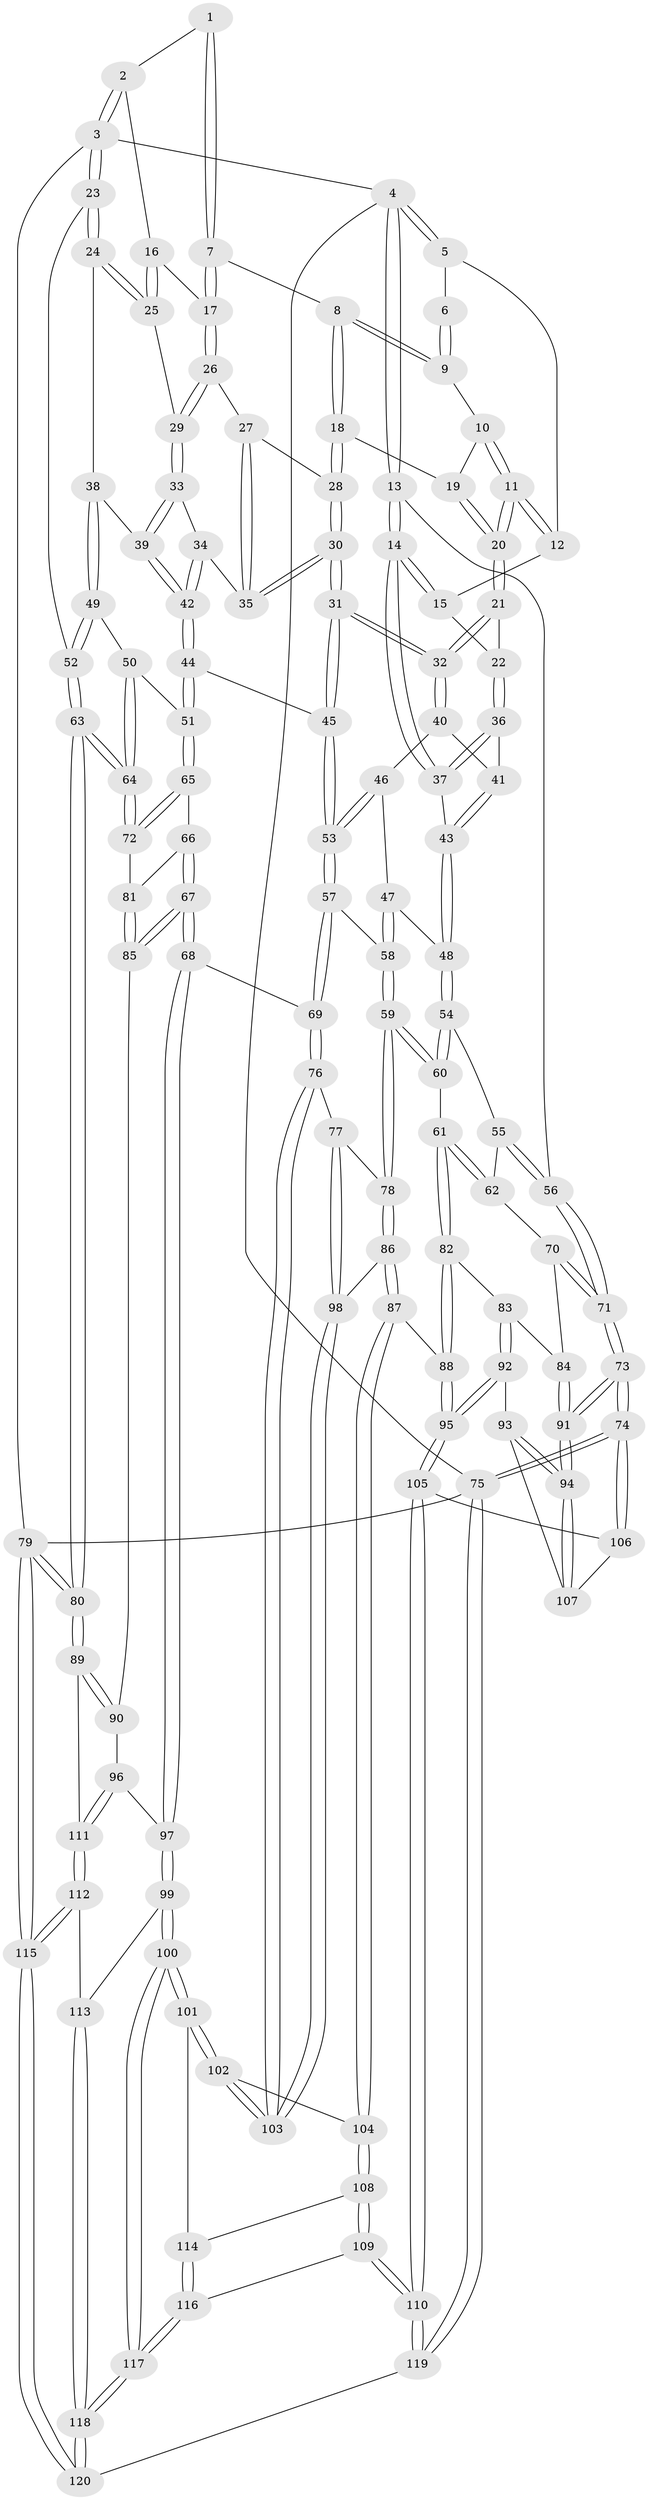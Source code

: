 // Generated by graph-tools (version 1.1) at 2025/38/03/09/25 02:38:32]
// undirected, 120 vertices, 297 edges
graph export_dot {
graph [start="1"]
  node [color=gray90,style=filled];
  1 [pos="+0.6411247754056505+0"];
  2 [pos="+0.8694143090841238+0"];
  3 [pos="+1+0"];
  4 [pos="+0+0"];
  5 [pos="+0.3098177676937488+0"];
  6 [pos="+0.5071021837294272+0"];
  7 [pos="+0.623849357142883+0.04600855543580428"];
  8 [pos="+0.5656659746044547+0.07410100255775724"];
  9 [pos="+0.5011669778667094+0"];
  10 [pos="+0.4757068558521688+0.024968148955149767"];
  11 [pos="+0.4187249095557207+0.08526486841174277"];
  12 [pos="+0.30849380674308646+0"];
  13 [pos="+0+0.1423005581444949"];
  14 [pos="+0+0.14488473043507757"];
  15 [pos="+0.26546541846853255+0.014918119293033591"];
  16 [pos="+0.8080435156346045+0.01327084870929998"];
  17 [pos="+0.6627797348750935+0.07822494337232327"];
  18 [pos="+0.5500543271895761+0.09450029495215624"];
  19 [pos="+0.5490646563752651+0.09449178735169694"];
  20 [pos="+0.4118575986697885+0.13003802369924236"];
  21 [pos="+0.3997334006151331+0.1485524266532791"];
  22 [pos="+0.28579297225917977+0.11973234157189577"];
  23 [pos="+1+0.17930978288201863"];
  24 [pos="+0.8870230321778789+0.1582038955537258"];
  25 [pos="+0.8245738932844996+0.10201319629999535"];
  26 [pos="+0.6688116742257912+0.1207377206436103"];
  27 [pos="+0.639789281630308+0.1412428744783309"];
  28 [pos="+0.5641148283741503+0.1335317933837862"];
  29 [pos="+0.7282946517900908+0.16958738071343357"];
  30 [pos="+0.5364073048146681+0.30670101677145967"];
  31 [pos="+0.52586065670253+0.3227486856094465"];
  32 [pos="+0.4343490938631336+0.24783177028955206"];
  33 [pos="+0.7242930897715935+0.19380670983539947"];
  34 [pos="+0.6799811572269421+0.21790767933912053"];
  35 [pos="+0.6095574172681509+0.24562321930390654"];
  36 [pos="+0.22069663792646604+0.17131126418139195"];
  37 [pos="+0+0.1656911448397511"];
  38 [pos="+0.825453078830337+0.27791063023346285"];
  39 [pos="+0.7705457022857817+0.26550008616814613"];
  40 [pos="+0.38124647154397406+0.26595940522727607"];
  41 [pos="+0.25476254716733693+0.2568876094495382"];
  42 [pos="+0.7142708636226126+0.3120366352602435"];
  43 [pos="+0.2315128986909423+0.33493214371129365"];
  44 [pos="+0.6254124361078902+0.40313171965019845"];
  45 [pos="+0.5406362734204846+0.382999027310392"];
  46 [pos="+0.3219818501245655+0.33044766428457795"];
  47 [pos="+0.2810275206817435+0.36895340283956274"];
  48 [pos="+0.237037412851084+0.3651561867639236"];
  49 [pos="+0.8335056917489343+0.2931222704787442"];
  50 [pos="+0.8090683176496295+0.4307626707167891"];
  51 [pos="+0.6968076631498564+0.44887559966797785"];
  52 [pos="+1+0.3665902080637985"];
  53 [pos="+0.4967406783502287+0.4389125526829938"];
  54 [pos="+0.21362252793051145+0.3946750358515822"];
  55 [pos="+0.054058987953883746+0.407495115103874"];
  56 [pos="+0+0.2418328845023894"];
  57 [pos="+0.4877783401930266+0.4506803525954307"];
  58 [pos="+0.4378362756450458+0.47211155514766917"];
  59 [pos="+0.3356525598488402+0.5706501697073953"];
  60 [pos="+0.25388008961088465+0.5668248589757416"];
  61 [pos="+0.24718869804783433+0.5702270798671703"];
  62 [pos="+0.09076968391787923+0.5009196841876384"];
  63 [pos="+1+0.5527550306447185"];
  64 [pos="+1+0.5412165014569703"];
  65 [pos="+0.7088706592127164+0.5512981087388139"];
  66 [pos="+0.706903419598753+0.5654095174926681"];
  67 [pos="+0.6383613964680417+0.6877461440913795"];
  68 [pos="+0.6251517924520037+0.6969868497306531"];
  69 [pos="+0.5859024194218352+0.695149492035276"];
  70 [pos="+0.04944609427256706+0.5860241929907561"];
  71 [pos="+0+0.5998470173663633"];
  72 [pos="+0.932015352435582+0.5706431967412514"];
  73 [pos="+0+1"];
  74 [pos="+0+1"];
  75 [pos="+0+1"];
  76 [pos="+0.579918534489354+0.6990902771717951"];
  77 [pos="+0.562726390375528+0.6964441943958565"];
  78 [pos="+0.37563955971909846+0.6662117393700215"];
  79 [pos="+1+1"];
  80 [pos="+1+0.7061264648693295"];
  81 [pos="+0.8099910192660854+0.6289574298766298"];
  82 [pos="+0.1923687932353254+0.6440997402824414"];
  83 [pos="+0.16816623610156917+0.6590219327669397"];
  84 [pos="+0.10774332863014914+0.6623386143189398"];
  85 [pos="+0.77814796750628+0.6924873896533673"];
  86 [pos="+0.351963447413432+0.7610507008373324"];
  87 [pos="+0.34462695541487115+0.7692407147328622"];
  88 [pos="+0.3011086495682283+0.7891072638043576"];
  89 [pos="+0.9114222811951084+0.7920733097791569"];
  90 [pos="+0.8098705191159313+0.7263078249535915"];
  91 [pos="+0+0.8933696375618682"];
  92 [pos="+0.17457313113739273+0.7915813771507372"];
  93 [pos="+0.16575683697446375+0.7983184236818638"];
  94 [pos="+0+0.8868510528306651"];
  95 [pos="+0.28568875292786583+0.8063306173647097"];
  96 [pos="+0.7005588358396712+0.8071064309174704"];
  97 [pos="+0.6909173929123298+0.8085911803072716"];
  98 [pos="+0.37351397227422256+0.7666226404022735"];
  99 [pos="+0.687982560292235+0.8555515214283143"];
  100 [pos="+0.5600443338992624+0.9269837293648044"];
  101 [pos="+0.5224117842254304+0.8359806317885562"];
  102 [pos="+0.5167375368686884+0.8086932865179468"];
  103 [pos="+0.516905415170059+0.8055384639822445"];
  104 [pos="+0.40044823228379756+0.8637856771771488"];
  105 [pos="+0.27525836547979304+0.9104070987232136"];
  106 [pos="+0.1984107803045418+0.8828935470427222"];
  107 [pos="+0.1918904792304206+0.8770247168929056"];
  108 [pos="+0.39916774484117207+0.8900225146729733"];
  109 [pos="+0.32280631392516546+0.9480920807032055"];
  110 [pos="+0.2903175302927593+0.9669442839578594"];
  111 [pos="+0.8906663311792259+0.8122540197289148"];
  112 [pos="+0.814432745143501+0.9520652109581882"];
  113 [pos="+0.7328687711670638+0.9102808183079635"];
  114 [pos="+0.42460416888951447+0.9023585491273086"];
  115 [pos="+0.8973978615662668+1"];
  116 [pos="+0.4630299344192322+0.9492384718431985"];
  117 [pos="+0.5436324476607868+1"];
  118 [pos="+0.5500562550038972+1"];
  119 [pos="+0.23146654922813367+1"];
  120 [pos="+0.5422593802224388+1"];
  1 -- 2;
  1 -- 7;
  1 -- 7;
  2 -- 3;
  2 -- 3;
  2 -- 16;
  3 -- 4;
  3 -- 23;
  3 -- 23;
  3 -- 79;
  4 -- 5;
  4 -- 5;
  4 -- 13;
  4 -- 13;
  4 -- 75;
  5 -- 6;
  5 -- 12;
  6 -- 9;
  6 -- 9;
  7 -- 8;
  7 -- 17;
  7 -- 17;
  8 -- 9;
  8 -- 9;
  8 -- 18;
  8 -- 18;
  9 -- 10;
  10 -- 11;
  10 -- 11;
  10 -- 19;
  11 -- 12;
  11 -- 12;
  11 -- 20;
  11 -- 20;
  12 -- 15;
  13 -- 14;
  13 -- 14;
  13 -- 56;
  14 -- 15;
  14 -- 15;
  14 -- 37;
  14 -- 37;
  15 -- 22;
  16 -- 17;
  16 -- 25;
  16 -- 25;
  17 -- 26;
  17 -- 26;
  18 -- 19;
  18 -- 28;
  18 -- 28;
  19 -- 20;
  19 -- 20;
  20 -- 21;
  20 -- 21;
  21 -- 22;
  21 -- 32;
  21 -- 32;
  22 -- 36;
  22 -- 36;
  23 -- 24;
  23 -- 24;
  23 -- 52;
  24 -- 25;
  24 -- 25;
  24 -- 38;
  25 -- 29;
  26 -- 27;
  26 -- 29;
  26 -- 29;
  27 -- 28;
  27 -- 35;
  27 -- 35;
  28 -- 30;
  28 -- 30;
  29 -- 33;
  29 -- 33;
  30 -- 31;
  30 -- 31;
  30 -- 35;
  30 -- 35;
  31 -- 32;
  31 -- 32;
  31 -- 45;
  31 -- 45;
  32 -- 40;
  32 -- 40;
  33 -- 34;
  33 -- 39;
  33 -- 39;
  34 -- 35;
  34 -- 42;
  34 -- 42;
  36 -- 37;
  36 -- 37;
  36 -- 41;
  37 -- 43;
  38 -- 39;
  38 -- 49;
  38 -- 49;
  39 -- 42;
  39 -- 42;
  40 -- 41;
  40 -- 46;
  41 -- 43;
  41 -- 43;
  42 -- 44;
  42 -- 44;
  43 -- 48;
  43 -- 48;
  44 -- 45;
  44 -- 51;
  44 -- 51;
  45 -- 53;
  45 -- 53;
  46 -- 47;
  46 -- 53;
  46 -- 53;
  47 -- 48;
  47 -- 58;
  47 -- 58;
  48 -- 54;
  48 -- 54;
  49 -- 50;
  49 -- 52;
  49 -- 52;
  50 -- 51;
  50 -- 64;
  50 -- 64;
  51 -- 65;
  51 -- 65;
  52 -- 63;
  52 -- 63;
  53 -- 57;
  53 -- 57;
  54 -- 55;
  54 -- 60;
  54 -- 60;
  55 -- 56;
  55 -- 56;
  55 -- 62;
  56 -- 71;
  56 -- 71;
  57 -- 58;
  57 -- 69;
  57 -- 69;
  58 -- 59;
  58 -- 59;
  59 -- 60;
  59 -- 60;
  59 -- 78;
  59 -- 78;
  60 -- 61;
  61 -- 62;
  61 -- 62;
  61 -- 82;
  61 -- 82;
  62 -- 70;
  63 -- 64;
  63 -- 64;
  63 -- 80;
  63 -- 80;
  64 -- 72;
  64 -- 72;
  65 -- 66;
  65 -- 72;
  65 -- 72;
  66 -- 67;
  66 -- 67;
  66 -- 81;
  67 -- 68;
  67 -- 68;
  67 -- 85;
  67 -- 85;
  68 -- 69;
  68 -- 97;
  68 -- 97;
  69 -- 76;
  69 -- 76;
  70 -- 71;
  70 -- 71;
  70 -- 84;
  71 -- 73;
  71 -- 73;
  72 -- 81;
  73 -- 74;
  73 -- 74;
  73 -- 91;
  73 -- 91;
  74 -- 75;
  74 -- 75;
  74 -- 106;
  74 -- 106;
  75 -- 119;
  75 -- 119;
  75 -- 79;
  76 -- 77;
  76 -- 103;
  76 -- 103;
  77 -- 78;
  77 -- 98;
  77 -- 98;
  78 -- 86;
  78 -- 86;
  79 -- 80;
  79 -- 80;
  79 -- 115;
  79 -- 115;
  80 -- 89;
  80 -- 89;
  81 -- 85;
  81 -- 85;
  82 -- 83;
  82 -- 88;
  82 -- 88;
  83 -- 84;
  83 -- 92;
  83 -- 92;
  84 -- 91;
  84 -- 91;
  85 -- 90;
  86 -- 87;
  86 -- 87;
  86 -- 98;
  87 -- 88;
  87 -- 104;
  87 -- 104;
  88 -- 95;
  88 -- 95;
  89 -- 90;
  89 -- 90;
  89 -- 111;
  90 -- 96;
  91 -- 94;
  91 -- 94;
  92 -- 93;
  92 -- 95;
  92 -- 95;
  93 -- 94;
  93 -- 94;
  93 -- 107;
  94 -- 107;
  94 -- 107;
  95 -- 105;
  95 -- 105;
  96 -- 97;
  96 -- 111;
  96 -- 111;
  97 -- 99;
  97 -- 99;
  98 -- 103;
  98 -- 103;
  99 -- 100;
  99 -- 100;
  99 -- 113;
  100 -- 101;
  100 -- 101;
  100 -- 117;
  100 -- 117;
  101 -- 102;
  101 -- 102;
  101 -- 114;
  102 -- 103;
  102 -- 103;
  102 -- 104;
  104 -- 108;
  104 -- 108;
  105 -- 106;
  105 -- 110;
  105 -- 110;
  106 -- 107;
  108 -- 109;
  108 -- 109;
  108 -- 114;
  109 -- 110;
  109 -- 110;
  109 -- 116;
  110 -- 119;
  110 -- 119;
  111 -- 112;
  111 -- 112;
  112 -- 113;
  112 -- 115;
  112 -- 115;
  113 -- 118;
  113 -- 118;
  114 -- 116;
  114 -- 116;
  115 -- 120;
  115 -- 120;
  116 -- 117;
  116 -- 117;
  117 -- 118;
  117 -- 118;
  118 -- 120;
  118 -- 120;
  119 -- 120;
}
